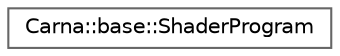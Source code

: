 digraph "Graphical Class Hierarchy"
{
 // LATEX_PDF_SIZE
  bgcolor="transparent";
  edge [fontname=Helvetica,fontsize=10,labelfontname=Helvetica,labelfontsize=10];
  node [fontname=Helvetica,fontsize=10,shape=box,height=0.2,width=0.4];
  rankdir="LR";
  Node0 [id="Node000000",label="Carna::base::ShaderProgram",height=0.2,width=0.4,color="grey40", fillcolor="white", style="filled",URL="$classCarna_1_1base_1_1ShaderProgram.html",tooltip="Maintains an OpenGL shader program. Realizes the RAII-idiom."];
}
